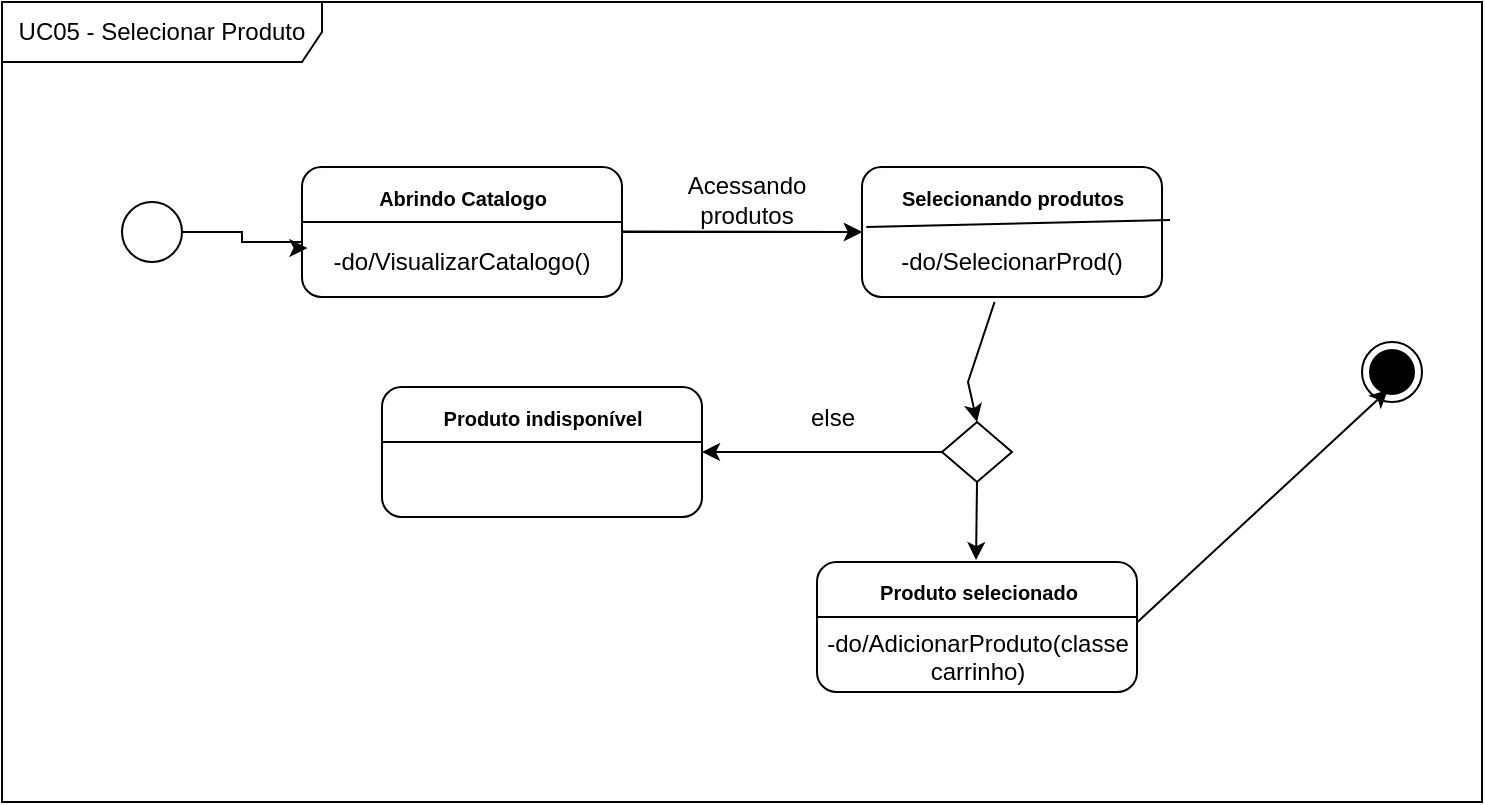<mxfile version="22.0.4" type="device">
  <diagram name="Página-1" id="yGVLeHQKEQPd2i5TsVwd">
    <mxGraphModel dx="1120" dy="438" grid="1" gridSize="10" guides="1" tooltips="1" connect="1" arrows="1" fold="1" page="1" pageScale="1" pageWidth="827" pageHeight="1169" math="0" shadow="0">
      <root>
        <mxCell id="0" />
        <mxCell id="1" parent="0" />
        <mxCell id="7DO0XFJWpTBuvcCqESki-1" value="UC05 - Selecionar Produto" style="shape=umlFrame;whiteSpace=wrap;html=1;pointerEvents=0;recursiveResize=0;container=1;collapsible=0;width=160;" vertex="1" parent="1">
          <mxGeometry x="30" y="10" width="740" height="400" as="geometry" />
        </mxCell>
        <mxCell id="7DO0XFJWpTBuvcCqESki-2" value="" style="ellipse;html=1;shape=endState;fillColor=#000000;strokeColor=#000000;" vertex="1" parent="7DO0XFJWpTBuvcCqESki-1">
          <mxGeometry x="680" y="170" width="30" height="30" as="geometry" />
        </mxCell>
        <mxCell id="7DO0XFJWpTBuvcCqESki-3" value="" style="ellipse;whiteSpace=wrap;html=1;aspect=fixed;fillColor=#FFFFFF;" vertex="1" parent="7DO0XFJWpTBuvcCqESki-1">
          <mxGeometry x="60" y="100" width="30" height="30" as="geometry" />
        </mxCell>
        <mxCell id="7DO0XFJWpTBuvcCqESki-4" style="edgeStyle=orthogonalEdgeStyle;rounded=0;orthogonalLoop=1;jettySize=auto;html=1;entryX=0;entryY=0.5;entryDx=0;entryDy=0;" edge="1" parent="7DO0XFJWpTBuvcCqESki-1" source="7DO0XFJWpTBuvcCqESki-5" target="7DO0XFJWpTBuvcCqESki-8">
          <mxGeometry relative="1" as="geometry" />
        </mxCell>
        <mxCell id="7DO0XFJWpTBuvcCqESki-5" value="&lt;br&gt;&lt;br&gt;-do/VisualizarCatalogo()" style="rounded=1;whiteSpace=wrap;html=1;" vertex="1" parent="7DO0XFJWpTBuvcCqESki-1">
          <mxGeometry x="150" y="82.5" width="160" height="65" as="geometry" />
        </mxCell>
        <mxCell id="7DO0XFJWpTBuvcCqESki-6" value="" style="endArrow=none;html=1;rounded=0;" edge="1" parent="7DO0XFJWpTBuvcCqESki-1">
          <mxGeometry width="50" height="50" relative="1" as="geometry">
            <mxPoint x="150" y="110" as="sourcePoint" />
            <mxPoint x="310" y="110" as="targetPoint" />
          </mxGeometry>
        </mxCell>
        <mxCell id="7DO0XFJWpTBuvcCqESki-7" value="&lt;span style=&quot;font-size: 10px;&quot;&gt;&lt;b&gt;Abrindo Catalogo&lt;br&gt;&lt;/b&gt;&lt;/span&gt;" style="text;html=1;align=center;verticalAlign=middle;resizable=0;points=[];autosize=1;strokeColor=none;fillColor=none;" vertex="1" parent="7DO0XFJWpTBuvcCqESki-1">
          <mxGeometry x="175" y="82.5" width="110" height="30" as="geometry" />
        </mxCell>
        <mxCell id="7DO0XFJWpTBuvcCqESki-8" value="&lt;br&gt;&lt;br&gt;-do/SelecionarProd()" style="rounded=1;whiteSpace=wrap;html=1;" vertex="1" parent="7DO0XFJWpTBuvcCqESki-1">
          <mxGeometry x="430" y="82.5" width="150" height="65" as="geometry" />
        </mxCell>
        <mxCell id="7DO0XFJWpTBuvcCqESki-9" value="" style="endArrow=none;html=1;rounded=0;entryX=1.027;entryY=0.408;entryDx=0;entryDy=0;entryPerimeter=0;exitX=0.01;exitY=0.329;exitDx=0;exitDy=0;exitPerimeter=0;" edge="1" parent="7DO0XFJWpTBuvcCqESki-1" target="7DO0XFJWpTBuvcCqESki-8">
          <mxGeometry width="50" height="50" relative="1" as="geometry">
            <mxPoint x="432.16" y="112.495" as="sourcePoint" />
            <mxPoint x="550" y="112.495" as="targetPoint" />
          </mxGeometry>
        </mxCell>
        <mxCell id="7DO0XFJWpTBuvcCqESki-10" value="&lt;span style=&quot;font-size: 10px;&quot;&gt;&lt;b&gt;Selecionando produtos&lt;br&gt;&lt;/b&gt;&lt;/span&gt;" style="text;html=1;align=center;verticalAlign=middle;resizable=0;points=[];autosize=1;strokeColor=none;fillColor=none;" vertex="1" parent="7DO0XFJWpTBuvcCqESki-1">
          <mxGeometry x="440" y="82.5" width="130" height="30" as="geometry" />
        </mxCell>
        <mxCell id="7DO0XFJWpTBuvcCqESki-11" style="edgeStyle=orthogonalEdgeStyle;rounded=0;orthogonalLoop=1;jettySize=auto;html=1;exitX=1;exitY=0.5;exitDx=0;exitDy=0;entryX=0.017;entryY=0.623;entryDx=0;entryDy=0;entryPerimeter=0;" edge="1" parent="7DO0XFJWpTBuvcCqESki-1" source="7DO0XFJWpTBuvcCqESki-3" target="7DO0XFJWpTBuvcCqESki-5">
          <mxGeometry relative="1" as="geometry">
            <Array as="points">
              <mxPoint x="120" y="115" />
              <mxPoint x="120" y="120" />
              <mxPoint x="150" y="120" />
              <mxPoint x="150" y="123" />
            </Array>
          </mxGeometry>
        </mxCell>
        <mxCell id="7DO0XFJWpTBuvcCqESki-12" value="Acessando&lt;br&gt;produtos" style="endArrow=classic;html=1;rounded=0;labelBackgroundColor=default;strokeColor=default;align=center;verticalAlign=middle;fontFamily=Helvetica;fontSize=12;fontColor=default;shape=connector;" edge="1" parent="7DO0XFJWpTBuvcCqESki-1">
          <mxGeometry x="0.021" y="16" width="50" height="50" relative="1" as="geometry">
            <mxPoint x="310" y="114.75" as="sourcePoint" />
            <mxPoint x="430" y="115" as="targetPoint" />
            <mxPoint as="offset" />
          </mxGeometry>
        </mxCell>
        <mxCell id="7DO0XFJWpTBuvcCqESki-13" value="" style="rhombus;whiteSpace=wrap;html=1;" vertex="1" parent="7DO0XFJWpTBuvcCqESki-1">
          <mxGeometry x="470" y="210" width="35" height="30" as="geometry" />
        </mxCell>
        <mxCell id="7DO0XFJWpTBuvcCqESki-14" value="" style="endArrow=classic;html=1;rounded=0;labelBackgroundColor=default;strokeColor=default;align=center;verticalAlign=middle;fontFamily=Helvetica;fontSize=12;fontColor=default;shape=connector;exitX=0.442;exitY=1.038;exitDx=0;exitDy=0;exitPerimeter=0;entryX=0.5;entryY=0;entryDx=0;entryDy=0;" edge="1" parent="7DO0XFJWpTBuvcCqESki-1" source="7DO0XFJWpTBuvcCqESki-8" target="7DO0XFJWpTBuvcCqESki-13">
          <mxGeometry x="0.021" y="16" width="50" height="50" relative="1" as="geometry">
            <mxPoint x="437" y="211.75" as="sourcePoint" />
            <mxPoint x="555" y="210" as="targetPoint" />
            <mxPoint as="offset" />
            <Array as="points">
              <mxPoint x="483" y="190" />
            </Array>
          </mxGeometry>
        </mxCell>
        <mxCell id="7DO0XFJWpTBuvcCqESki-15" value="" style="rounded=1;whiteSpace=wrap;html=1;" vertex="1" parent="7DO0XFJWpTBuvcCqESki-1">
          <mxGeometry x="190" y="192.5" width="160" height="65" as="geometry" />
        </mxCell>
        <mxCell id="7DO0XFJWpTBuvcCqESki-16" value="" style="endArrow=classic;html=1;rounded=0;labelBackgroundColor=default;strokeColor=default;align=center;verticalAlign=middle;fontFamily=Helvetica;fontSize=12;fontColor=default;shape=connector;exitX=0;exitY=0.5;exitDx=0;exitDy=0;entryX=1;entryY=0.5;entryDx=0;entryDy=0;" edge="1" parent="7DO0XFJWpTBuvcCqESki-1" source="7DO0XFJWpTBuvcCqESki-13" target="7DO0XFJWpTBuvcCqESki-15">
          <mxGeometry width="50" height="50" relative="1" as="geometry">
            <mxPoint x="370" y="224.75" as="sourcePoint" />
            <mxPoint x="475" y="224.5" as="targetPoint" />
          </mxGeometry>
        </mxCell>
        <mxCell id="7DO0XFJWpTBuvcCqESki-17" value="" style="endArrow=none;html=1;rounded=0;" edge="1" parent="7DO0XFJWpTBuvcCqESki-1">
          <mxGeometry width="50" height="50" relative="1" as="geometry">
            <mxPoint x="190" y="220" as="sourcePoint" />
            <mxPoint x="350" y="220" as="targetPoint" />
          </mxGeometry>
        </mxCell>
        <mxCell id="7DO0XFJWpTBuvcCqESki-18" value="&lt;span style=&quot;font-size: 10px;&quot;&gt;&lt;b&gt;Produto indisponível&lt;br&gt;&lt;/b&gt;&lt;/span&gt;" style="text;html=1;align=center;verticalAlign=middle;resizable=0;points=[];autosize=1;strokeColor=none;fillColor=none;" vertex="1" parent="7DO0XFJWpTBuvcCqESki-1">
          <mxGeometry x="210" y="192.5" width="120" height="30" as="geometry" />
        </mxCell>
        <mxCell id="7DO0XFJWpTBuvcCqESki-19" value="else" style="text;html=1;align=center;verticalAlign=middle;resizable=0;points=[];autosize=1;strokeColor=none;fillColor=none;" vertex="1" parent="7DO0XFJWpTBuvcCqESki-1">
          <mxGeometry x="390" y="192.5" width="50" height="30" as="geometry" />
        </mxCell>
        <mxCell id="7DO0XFJWpTBuvcCqESki-20" value="&lt;br&gt;&lt;br&gt;-do/AdicionarProduto(classe carrinho)" style="rounded=1;whiteSpace=wrap;html=1;" vertex="1" parent="7DO0XFJWpTBuvcCqESki-1">
          <mxGeometry x="407.5" y="280" width="160" height="65" as="geometry" />
        </mxCell>
        <mxCell id="7DO0XFJWpTBuvcCqESki-21" value="" style="endArrow=none;html=1;rounded=0;" edge="1" parent="7DO0XFJWpTBuvcCqESki-1">
          <mxGeometry width="50" height="50" relative="1" as="geometry">
            <mxPoint x="407.5" y="307.5" as="sourcePoint" />
            <mxPoint x="567.5" y="307.5" as="targetPoint" />
          </mxGeometry>
        </mxCell>
        <mxCell id="7DO0XFJWpTBuvcCqESki-22" value="&lt;span style=&quot;font-size: 10px;&quot;&gt;&lt;b&gt;Produto selecionado&lt;br&gt;&lt;/b&gt;&lt;/span&gt;" style="text;html=1;align=center;verticalAlign=middle;resizable=0;points=[];autosize=1;strokeColor=none;fillColor=none;" vertex="1" parent="7DO0XFJWpTBuvcCqESki-1">
          <mxGeometry x="427.5" y="280" width="120" height="30" as="geometry" />
        </mxCell>
        <mxCell id="7DO0XFJWpTBuvcCqESki-23" value="" style="endArrow=classic;html=1;rounded=0;labelBackgroundColor=default;strokeColor=default;align=center;verticalAlign=middle;fontFamily=Helvetica;fontSize=12;fontColor=default;shape=connector;entryX=0.433;entryY=0.8;entryDx=0;entryDy=0;entryPerimeter=0;" edge="1" parent="7DO0XFJWpTBuvcCqESki-1" target="7DO0XFJWpTBuvcCqESki-2">
          <mxGeometry width="50" height="50" relative="1" as="geometry">
            <mxPoint x="567.5" y="310.25" as="sourcePoint" />
            <mxPoint x="672.5" y="310.0" as="targetPoint" />
          </mxGeometry>
        </mxCell>
        <mxCell id="7DO0XFJWpTBuvcCqESki-24" value="" style="endArrow=classic;html=1;rounded=0;labelBackgroundColor=default;strokeColor=default;align=center;verticalAlign=middle;fontFamily=Helvetica;fontSize=12;fontColor=default;shape=connector;entryX=0.496;entryY=-0.033;entryDx=0;entryDy=0;entryPerimeter=0;exitX=0.5;exitY=1;exitDx=0;exitDy=0;" edge="1" parent="7DO0XFJWpTBuvcCqESki-1" source="7DO0XFJWpTBuvcCqESki-13" target="7DO0XFJWpTBuvcCqESki-22">
          <mxGeometry width="50" height="50" relative="1" as="geometry">
            <mxPoint x="480" y="280.0" as="sourcePoint" />
            <mxPoint x="605.5" y="163.75" as="targetPoint" />
          </mxGeometry>
        </mxCell>
      </root>
    </mxGraphModel>
  </diagram>
</mxfile>

